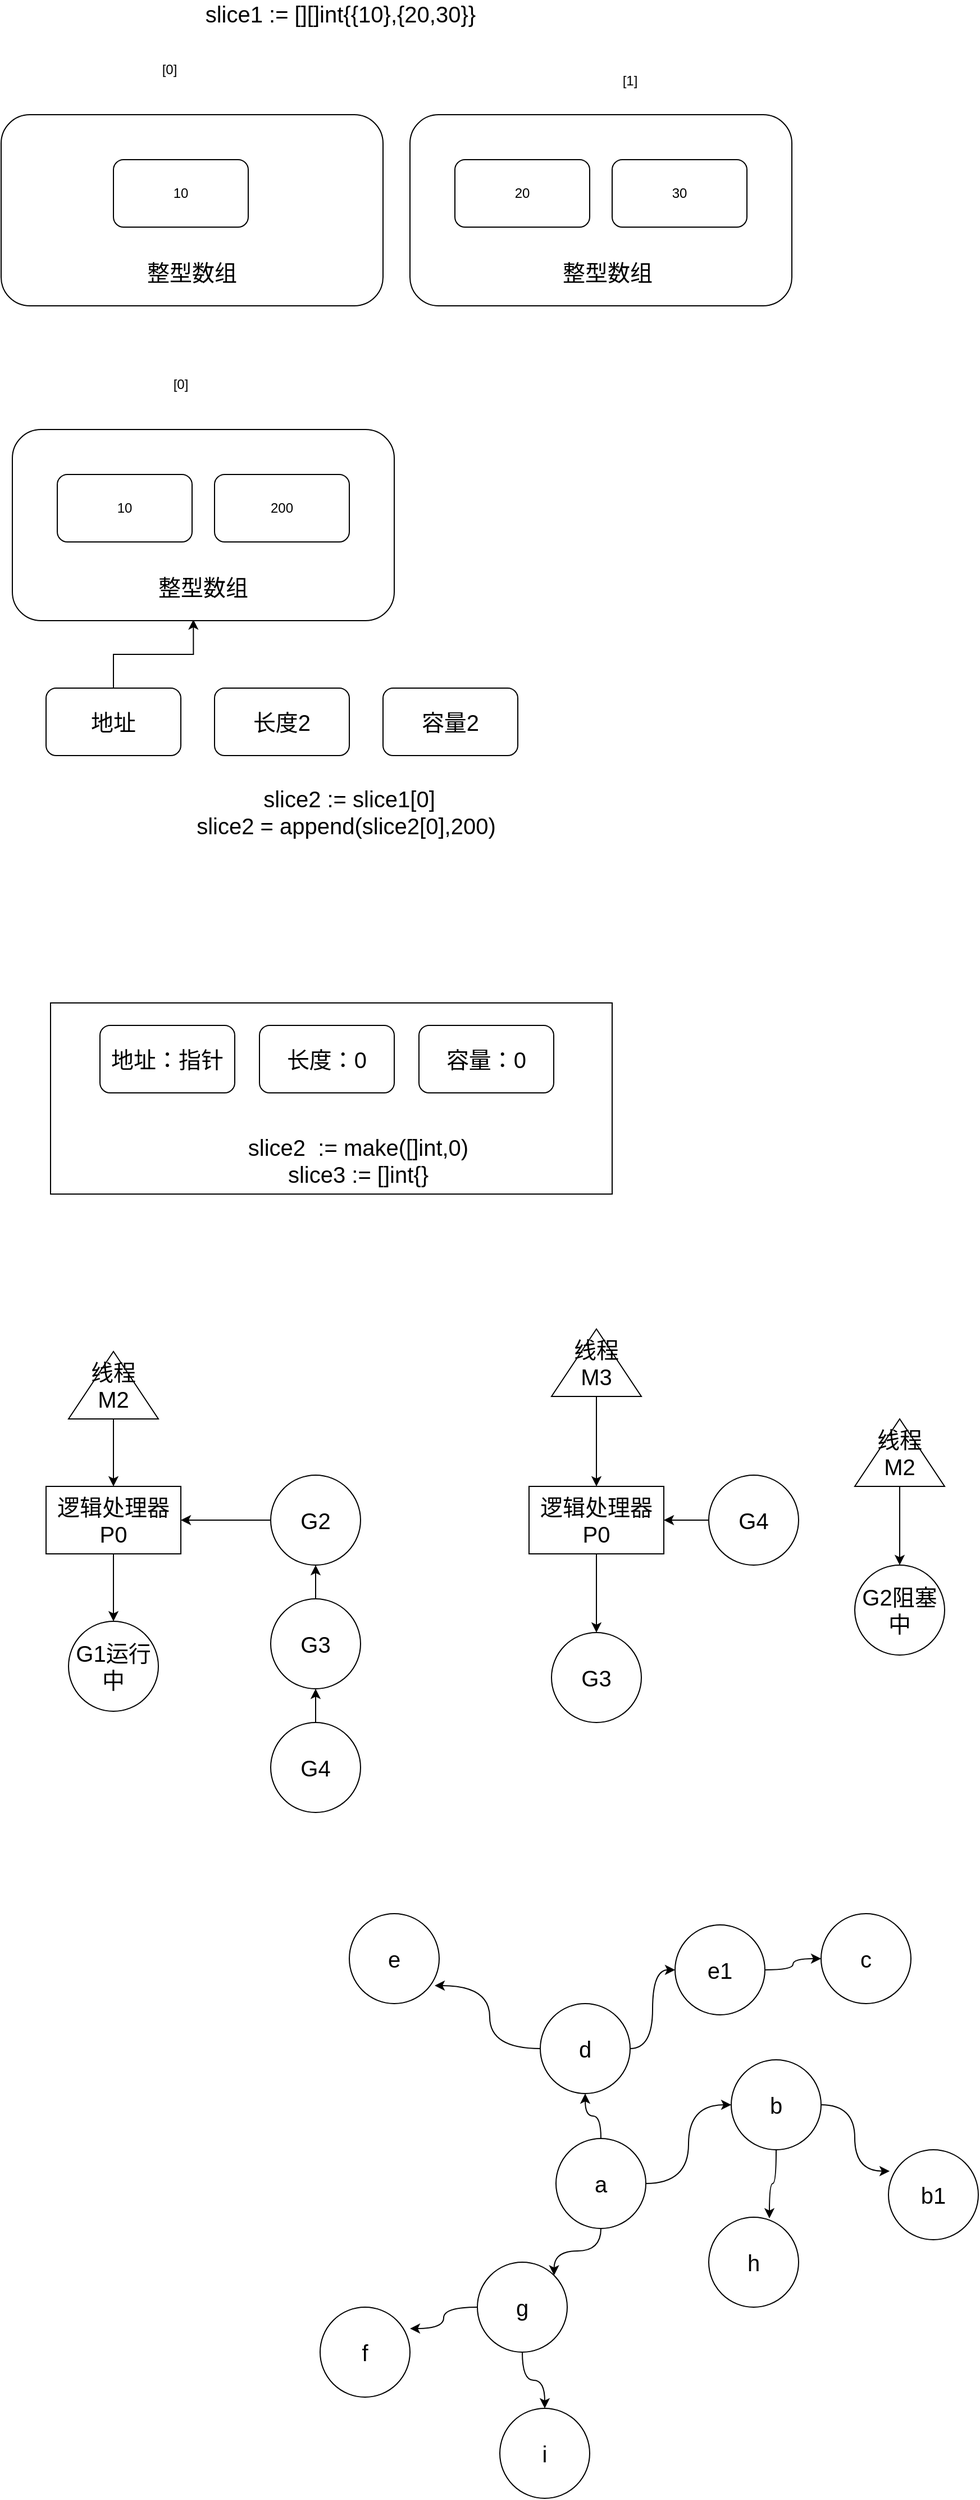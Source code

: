 <mxfile version="15.2.7" type="device"><diagram id="pUHhFXRCCKFfUGMkUqQl" name="第 1 页"><mxGraphModel dx="1736" dy="912" grid="1" gridSize="10" guides="1" tooltips="1" connect="1" arrows="1" fold="1" page="1" pageScale="1" pageWidth="827" pageHeight="1169" math="0" shadow="0"><root><mxCell id="0"/><mxCell id="1" parent="0"/><mxCell id="-vpH_cmP9iePX-M4iAEX-30" value="" style="rounded=0;whiteSpace=wrap;html=1;fontSize=20;" vertex="1" parent="1"><mxGeometry x="94" y="1060" width="500" height="170" as="geometry"/></mxCell><mxCell id="-vpH_cmP9iePX-M4iAEX-4" value="" style="rounded=1;whiteSpace=wrap;html=1;" vertex="1" parent="1"><mxGeometry x="50" y="270" width="340" height="170" as="geometry"/></mxCell><mxCell id="-vpH_cmP9iePX-M4iAEX-1" value="10" style="rounded=1;whiteSpace=wrap;html=1;" vertex="1" parent="1"><mxGeometry x="150" y="310" width="120" height="60" as="geometry"/></mxCell><mxCell id="-vpH_cmP9iePX-M4iAEX-5" value="" style="rounded=1;whiteSpace=wrap;html=1;" vertex="1" parent="1"><mxGeometry x="414" y="270" width="340" height="170" as="geometry"/></mxCell><mxCell id="-vpH_cmP9iePX-M4iAEX-6" value="20" style="rounded=1;whiteSpace=wrap;html=1;" vertex="1" parent="1"><mxGeometry x="454" y="310" width="120" height="60" as="geometry"/></mxCell><mxCell id="-vpH_cmP9iePX-M4iAEX-7" value="30" style="rounded=1;whiteSpace=wrap;html=1;" vertex="1" parent="1"><mxGeometry x="594" y="310" width="120" height="60" as="geometry"/></mxCell><mxCell id="-vpH_cmP9iePX-M4iAEX-8" value="[0]" style="text;html=1;strokeColor=none;fillColor=none;align=center;verticalAlign=middle;whiteSpace=wrap;rounded=0;" vertex="1" parent="1"><mxGeometry x="180" y="220" width="40" height="20" as="geometry"/></mxCell><mxCell id="-vpH_cmP9iePX-M4iAEX-9" value="[1]" style="text;html=1;strokeColor=none;fillColor=none;align=center;verticalAlign=middle;whiteSpace=wrap;rounded=0;" vertex="1" parent="1"><mxGeometry x="590" y="230" width="40" height="20" as="geometry"/></mxCell><mxCell id="-vpH_cmP9iePX-M4iAEX-10" value="slice1 := [][]int{{10},{20,30}}&amp;nbsp;" style="text;html=1;strokeColor=none;fillColor=none;align=center;verticalAlign=middle;whiteSpace=wrap;rounded=0;fontSize=20;" vertex="1" parent="1"><mxGeometry x="180" y="170" width="350" height="20" as="geometry"/></mxCell><mxCell id="-vpH_cmP9iePX-M4iAEX-11" value="整型数组" style="text;html=1;strokeColor=none;fillColor=none;align=center;verticalAlign=middle;whiteSpace=wrap;rounded=0;fontSize=20;" vertex="1" parent="1"><mxGeometry x="530" y="400" width="120" height="20" as="geometry"/></mxCell><mxCell id="-vpH_cmP9iePX-M4iAEX-12" value="整型数组" style="text;html=1;strokeColor=none;fillColor=none;align=center;verticalAlign=middle;whiteSpace=wrap;rounded=0;fontSize=20;" vertex="1" parent="1"><mxGeometry x="160" y="400" width="120" height="20" as="geometry"/></mxCell><mxCell id="-vpH_cmP9iePX-M4iAEX-24" style="edgeStyle=orthogonalEdgeStyle;rounded=0;orthogonalLoop=1;jettySize=auto;html=1;entryX=0.474;entryY=0.994;entryDx=0;entryDy=0;entryPerimeter=0;fontSize=20;" edge="1" parent="1" source="-vpH_cmP9iePX-M4iAEX-13" target="-vpH_cmP9iePX-M4iAEX-19"><mxGeometry relative="1" as="geometry"/></mxCell><mxCell id="-vpH_cmP9iePX-M4iAEX-13" value="地址" style="rounded=1;whiteSpace=wrap;html=1;fontSize=20;" vertex="1" parent="1"><mxGeometry x="90" y="780" width="120" height="60" as="geometry"/></mxCell><mxCell id="-vpH_cmP9iePX-M4iAEX-14" value="slice2 := slice1[0]&lt;br&gt;slice2 = append(slice2[0],200)&amp;nbsp;" style="text;html=1;strokeColor=none;fillColor=none;align=center;verticalAlign=middle;whiteSpace=wrap;rounded=0;fontSize=20;" vertex="1" parent="1"><mxGeometry x="70" y="880" width="580" height="20" as="geometry"/></mxCell><mxCell id="-vpH_cmP9iePX-M4iAEX-15" value="长度2" style="rounded=1;whiteSpace=wrap;html=1;fontSize=20;" vertex="1" parent="1"><mxGeometry x="240" y="780" width="120" height="60" as="geometry"/></mxCell><mxCell id="-vpH_cmP9iePX-M4iAEX-16" value="容量2" style="rounded=1;whiteSpace=wrap;html=1;fontSize=20;" vertex="1" parent="1"><mxGeometry x="390" y="780" width="120" height="60" as="geometry"/></mxCell><mxCell id="-vpH_cmP9iePX-M4iAEX-19" value="" style="rounded=1;whiteSpace=wrap;html=1;" vertex="1" parent="1"><mxGeometry x="60" y="550" width="340" height="170" as="geometry"/></mxCell><mxCell id="-vpH_cmP9iePX-M4iAEX-20" value="10" style="rounded=1;whiteSpace=wrap;html=1;" vertex="1" parent="1"><mxGeometry x="100" y="590" width="120" height="60" as="geometry"/></mxCell><mxCell id="-vpH_cmP9iePX-M4iAEX-21" value="[0]" style="text;html=1;strokeColor=none;fillColor=none;align=center;verticalAlign=middle;whiteSpace=wrap;rounded=0;" vertex="1" parent="1"><mxGeometry x="190" y="500" width="40" height="20" as="geometry"/></mxCell><mxCell id="-vpH_cmP9iePX-M4iAEX-22" value="整型数组" style="text;html=1;strokeColor=none;fillColor=none;align=center;verticalAlign=middle;whiteSpace=wrap;rounded=0;fontSize=20;" vertex="1" parent="1"><mxGeometry x="170" y="680" width="120" height="20" as="geometry"/></mxCell><mxCell id="-vpH_cmP9iePX-M4iAEX-23" value="200" style="rounded=1;whiteSpace=wrap;html=1;" vertex="1" parent="1"><mxGeometry x="240" y="590" width="120" height="60" as="geometry"/></mxCell><mxCell id="-vpH_cmP9iePX-M4iAEX-25" value="长度：0" style="rounded=1;whiteSpace=wrap;html=1;fontSize=20;" vertex="1" parent="1"><mxGeometry x="280" y="1080" width="120" height="60" as="geometry"/></mxCell><mxCell id="-vpH_cmP9iePX-M4iAEX-26" value="地址：指针" style="rounded=1;whiteSpace=wrap;html=1;fontSize=20;" vertex="1" parent="1"><mxGeometry x="138" y="1080" width="120" height="60" as="geometry"/></mxCell><mxCell id="-vpH_cmP9iePX-M4iAEX-27" value="容量：0" style="rounded=1;whiteSpace=wrap;html=1;fontSize=20;" vertex="1" parent="1"><mxGeometry x="422" y="1080" width="120" height="60" as="geometry"/></mxCell><mxCell id="-vpH_cmP9iePX-M4iAEX-28" value="slice2&amp;nbsp; := make([]int,0)&lt;br&gt;slice3 := []int{}" style="text;html=1;strokeColor=none;fillColor=none;align=center;verticalAlign=middle;whiteSpace=wrap;rounded=0;fontSize=20;" vertex="1" parent="1"><mxGeometry x="268" y="1160" width="200" height="80" as="geometry"/></mxCell><mxCell id="-vpH_cmP9iePX-M4iAEX-35" style="edgeStyle=orthogonalEdgeStyle;rounded=0;orthogonalLoop=1;jettySize=auto;html=1;entryX=0.5;entryY=0;entryDx=0;entryDy=0;fontSize=20;" edge="1" parent="1" source="-vpH_cmP9iePX-M4iAEX-32" target="-vpH_cmP9iePX-M4iAEX-33"><mxGeometry relative="1" as="geometry"/></mxCell><mxCell id="-vpH_cmP9iePX-M4iAEX-32" value="线程&lt;br&gt;M2" style="triangle;whiteSpace=wrap;html=1;fontSize=20;direction=north;" vertex="1" parent="1"><mxGeometry x="110" y="1370" width="80" height="60" as="geometry"/></mxCell><mxCell id="-vpH_cmP9iePX-M4iAEX-36" style="edgeStyle=orthogonalEdgeStyle;rounded=0;orthogonalLoop=1;jettySize=auto;html=1;entryX=0.5;entryY=0;entryDx=0;entryDy=0;fontSize=20;" edge="1" parent="1" source="-vpH_cmP9iePX-M4iAEX-33" target="-vpH_cmP9iePX-M4iAEX-34"><mxGeometry relative="1" as="geometry"/></mxCell><mxCell id="-vpH_cmP9iePX-M4iAEX-33" value="逻辑处理器&lt;br&gt;P0" style="rounded=0;whiteSpace=wrap;html=1;fontSize=20;" vertex="1" parent="1"><mxGeometry x="90" y="1490" width="120" height="60" as="geometry"/></mxCell><mxCell id="-vpH_cmP9iePX-M4iAEX-34" value="G1运行中" style="ellipse;whiteSpace=wrap;html=1;aspect=fixed;fontSize=20;" vertex="1" parent="1"><mxGeometry x="110" y="1610" width="80" height="80" as="geometry"/></mxCell><mxCell id="-vpH_cmP9iePX-M4iAEX-40" style="edgeStyle=orthogonalEdgeStyle;rounded=0;orthogonalLoop=1;jettySize=auto;html=1;fontSize=20;" edge="1" parent="1" source="-vpH_cmP9iePX-M4iAEX-37" target="-vpH_cmP9iePX-M4iAEX-33"><mxGeometry relative="1" as="geometry"/></mxCell><mxCell id="-vpH_cmP9iePX-M4iAEX-37" value="G2" style="ellipse;whiteSpace=wrap;html=1;aspect=fixed;fontSize=20;" vertex="1" parent="1"><mxGeometry x="290" y="1480" width="80" height="80" as="geometry"/></mxCell><mxCell id="-vpH_cmP9iePX-M4iAEX-41" style="edgeStyle=orthogonalEdgeStyle;rounded=0;orthogonalLoop=1;jettySize=auto;html=1;fontSize=20;" edge="1" parent="1" source="-vpH_cmP9iePX-M4iAEX-38" target="-vpH_cmP9iePX-M4iAEX-37"><mxGeometry relative="1" as="geometry"/></mxCell><mxCell id="-vpH_cmP9iePX-M4iAEX-38" value="G3" style="ellipse;whiteSpace=wrap;html=1;aspect=fixed;fontSize=20;" vertex="1" parent="1"><mxGeometry x="290" y="1590" width="80" height="80" as="geometry"/></mxCell><mxCell id="-vpH_cmP9iePX-M4iAEX-42" style="edgeStyle=orthogonalEdgeStyle;rounded=0;orthogonalLoop=1;jettySize=auto;html=1;fontSize=20;" edge="1" parent="1" source="-vpH_cmP9iePX-M4iAEX-39" target="-vpH_cmP9iePX-M4iAEX-38"><mxGeometry relative="1" as="geometry"/></mxCell><mxCell id="-vpH_cmP9iePX-M4iAEX-39" value="G4" style="ellipse;whiteSpace=wrap;html=1;aspect=fixed;fontSize=20;" vertex="1" parent="1"><mxGeometry x="290" y="1700" width="80" height="80" as="geometry"/></mxCell><mxCell id="-vpH_cmP9iePX-M4iAEX-53" style="edgeStyle=orthogonalEdgeStyle;rounded=0;orthogonalLoop=1;jettySize=auto;html=1;entryX=0.5;entryY=0;entryDx=0;entryDy=0;fontSize=20;" edge="1" parent="1" source="-vpH_cmP9iePX-M4iAEX-44" target="-vpH_cmP9iePX-M4iAEX-45"><mxGeometry relative="1" as="geometry"/></mxCell><mxCell id="-vpH_cmP9iePX-M4iAEX-44" value="线程&lt;br&gt;M3" style="triangle;whiteSpace=wrap;html=1;fontSize=20;direction=north;" vertex="1" parent="1"><mxGeometry x="540" y="1350" width="80" height="60" as="geometry"/></mxCell><mxCell id="-vpH_cmP9iePX-M4iAEX-54" style="edgeStyle=orthogonalEdgeStyle;rounded=0;orthogonalLoop=1;jettySize=auto;html=1;fontSize=20;" edge="1" parent="1" source="-vpH_cmP9iePX-M4iAEX-45" target="-vpH_cmP9iePX-M4iAEX-46"><mxGeometry relative="1" as="geometry"/></mxCell><mxCell id="-vpH_cmP9iePX-M4iAEX-45" value="逻辑处理器&lt;br&gt;P0" style="rounded=0;whiteSpace=wrap;html=1;fontSize=20;" vertex="1" parent="1"><mxGeometry x="520" y="1490" width="120" height="60" as="geometry"/></mxCell><mxCell id="-vpH_cmP9iePX-M4iAEX-46" value="G3" style="ellipse;whiteSpace=wrap;html=1;aspect=fixed;fontSize=20;" vertex="1" parent="1"><mxGeometry x="540" y="1620" width="80" height="80" as="geometry"/></mxCell><mxCell id="-vpH_cmP9iePX-M4iAEX-50" style="edgeStyle=orthogonalEdgeStyle;rounded=0;orthogonalLoop=1;jettySize=auto;html=1;fontSize=20;" edge="1" parent="1" source="-vpH_cmP9iePX-M4iAEX-48" target="-vpH_cmP9iePX-M4iAEX-49"><mxGeometry relative="1" as="geometry"/></mxCell><mxCell id="-vpH_cmP9iePX-M4iAEX-48" value="线程&lt;br&gt;M2" style="triangle;whiteSpace=wrap;html=1;fontSize=20;direction=north;" vertex="1" parent="1"><mxGeometry x="810" y="1430" width="80" height="60" as="geometry"/></mxCell><mxCell id="-vpH_cmP9iePX-M4iAEX-49" value="G2阻塞中" style="ellipse;whiteSpace=wrap;html=1;aspect=fixed;fontSize=20;" vertex="1" parent="1"><mxGeometry x="810" y="1560" width="80" height="80" as="geometry"/></mxCell><mxCell id="-vpH_cmP9iePX-M4iAEX-55" value="" style="edgeStyle=orthogonalEdgeStyle;rounded=0;orthogonalLoop=1;jettySize=auto;html=1;fontSize=20;" edge="1" parent="1" source="-vpH_cmP9iePX-M4iAEX-51" target="-vpH_cmP9iePX-M4iAEX-45"><mxGeometry relative="1" as="geometry"/></mxCell><mxCell id="-vpH_cmP9iePX-M4iAEX-51" value="G4" style="ellipse;whiteSpace=wrap;html=1;aspect=fixed;fontSize=20;" vertex="1" parent="1"><mxGeometry x="680" y="1480" width="80" height="80" as="geometry"/></mxCell><mxCell id="-vpH_cmP9iePX-M4iAEX-56" value="e" style="ellipse;whiteSpace=wrap;html=1;aspect=fixed;fontSize=20;" vertex="1" parent="1"><mxGeometry x="360" y="1870" width="80" height="80" as="geometry"/></mxCell><mxCell id="-vpH_cmP9iePX-M4iAEX-70" style="edgeStyle=orthogonalEdgeStyle;curved=1;sketch=0;orthogonalLoop=1;jettySize=auto;html=1;entryX=0.95;entryY=0.8;entryDx=0;entryDy=0;entryPerimeter=0;fontSize=20;" edge="1" parent="1" source="-vpH_cmP9iePX-M4iAEX-57" target="-vpH_cmP9iePX-M4iAEX-56"><mxGeometry relative="1" as="geometry"/></mxCell><mxCell id="-vpH_cmP9iePX-M4iAEX-71" style="edgeStyle=orthogonalEdgeStyle;curved=1;sketch=0;orthogonalLoop=1;jettySize=auto;html=1;fontSize=20;" edge="1" parent="1" source="-vpH_cmP9iePX-M4iAEX-57" target="-vpH_cmP9iePX-M4iAEX-63"><mxGeometry relative="1" as="geometry"/></mxCell><mxCell id="-vpH_cmP9iePX-M4iAEX-57" value="d" style="ellipse;whiteSpace=wrap;html=1;aspect=fixed;fontSize=20;" vertex="1" parent="1"><mxGeometry x="530" y="1950" width="80" height="80" as="geometry"/></mxCell><mxCell id="-vpH_cmP9iePX-M4iAEX-68" style="edgeStyle=orthogonalEdgeStyle;curved=1;sketch=0;orthogonalLoop=1;jettySize=auto;html=1;entryX=1;entryY=0;entryDx=0;entryDy=0;fontSize=20;" edge="1" parent="1" source="-vpH_cmP9iePX-M4iAEX-58" target="-vpH_cmP9iePX-M4iAEX-61"><mxGeometry relative="1" as="geometry"/></mxCell><mxCell id="-vpH_cmP9iePX-M4iAEX-69" style="edgeStyle=orthogonalEdgeStyle;curved=1;sketch=0;orthogonalLoop=1;jettySize=auto;html=1;fontSize=20;" edge="1" parent="1" source="-vpH_cmP9iePX-M4iAEX-58" target="-vpH_cmP9iePX-M4iAEX-57"><mxGeometry relative="1" as="geometry"/></mxCell><mxCell id="-vpH_cmP9iePX-M4iAEX-72" style="edgeStyle=orthogonalEdgeStyle;curved=1;sketch=0;orthogonalLoop=1;jettySize=auto;html=1;fontSize=20;" edge="1" parent="1" source="-vpH_cmP9iePX-M4iAEX-58" target="-vpH_cmP9iePX-M4iAEX-59"><mxGeometry relative="1" as="geometry"/></mxCell><mxCell id="-vpH_cmP9iePX-M4iAEX-58" value="a" style="ellipse;whiteSpace=wrap;html=1;aspect=fixed;fontSize=20;" vertex="1" parent="1"><mxGeometry x="544" y="2070" width="80" height="80" as="geometry"/></mxCell><mxCell id="-vpH_cmP9iePX-M4iAEX-73" style="edgeStyle=orthogonalEdgeStyle;curved=1;sketch=0;orthogonalLoop=1;jettySize=auto;html=1;entryX=0.013;entryY=0.238;entryDx=0;entryDy=0;entryPerimeter=0;fontSize=20;" edge="1" parent="1" source="-vpH_cmP9iePX-M4iAEX-59" target="-vpH_cmP9iePX-M4iAEX-64"><mxGeometry relative="1" as="geometry"/></mxCell><mxCell id="-vpH_cmP9iePX-M4iAEX-74" style="edgeStyle=orthogonalEdgeStyle;curved=1;sketch=0;orthogonalLoop=1;jettySize=auto;html=1;entryX=0.675;entryY=0.013;entryDx=0;entryDy=0;entryPerimeter=0;fontSize=20;" edge="1" parent="1" source="-vpH_cmP9iePX-M4iAEX-59" target="-vpH_cmP9iePX-M4iAEX-60"><mxGeometry relative="1" as="geometry"/></mxCell><mxCell id="-vpH_cmP9iePX-M4iAEX-59" value="b" style="ellipse;whiteSpace=wrap;html=1;aspect=fixed;fontSize=20;" vertex="1" parent="1"><mxGeometry x="700" y="2000" width="80" height="80" as="geometry"/></mxCell><mxCell id="-vpH_cmP9iePX-M4iAEX-60" value="h" style="ellipse;whiteSpace=wrap;html=1;aspect=fixed;fontSize=20;" vertex="1" parent="1"><mxGeometry x="680" y="2140" width="80" height="80" as="geometry"/></mxCell><mxCell id="-vpH_cmP9iePX-M4iAEX-66" style="edgeStyle=orthogonalEdgeStyle;orthogonalLoop=1;jettySize=auto;html=1;entryX=1;entryY=0.238;entryDx=0;entryDy=0;entryPerimeter=0;fontSize=20;curved=1;" edge="1" parent="1" source="-vpH_cmP9iePX-M4iAEX-61" target="-vpH_cmP9iePX-M4iAEX-62"><mxGeometry relative="1" as="geometry"/></mxCell><mxCell id="-vpH_cmP9iePX-M4iAEX-67" style="edgeStyle=orthogonalEdgeStyle;orthogonalLoop=1;jettySize=auto;html=1;fontSize=20;sketch=0;curved=1;" edge="1" parent="1" source="-vpH_cmP9iePX-M4iAEX-61" target="-vpH_cmP9iePX-M4iAEX-65"><mxGeometry relative="1" as="geometry"/></mxCell><mxCell id="-vpH_cmP9iePX-M4iAEX-61" value="g" style="ellipse;whiteSpace=wrap;html=1;aspect=fixed;fontSize=20;" vertex="1" parent="1"><mxGeometry x="474" y="2180" width="80" height="80" as="geometry"/></mxCell><mxCell id="-vpH_cmP9iePX-M4iAEX-62" value="f" style="ellipse;whiteSpace=wrap;html=1;aspect=fixed;fontSize=20;" vertex="1" parent="1"><mxGeometry x="334" y="2220" width="80" height="80" as="geometry"/></mxCell><mxCell id="-vpH_cmP9iePX-M4iAEX-77" style="edgeStyle=orthogonalEdgeStyle;curved=1;sketch=0;orthogonalLoop=1;jettySize=auto;html=1;fontSize=20;" edge="1" parent="1" source="-vpH_cmP9iePX-M4iAEX-63" target="-vpH_cmP9iePX-M4iAEX-75"><mxGeometry relative="1" as="geometry"/></mxCell><mxCell id="-vpH_cmP9iePX-M4iAEX-63" value="e1" style="ellipse;whiteSpace=wrap;html=1;aspect=fixed;fontSize=20;" vertex="1" parent="1"><mxGeometry x="650" y="1880" width="80" height="80" as="geometry"/></mxCell><mxCell id="-vpH_cmP9iePX-M4iAEX-64" value="b1" style="ellipse;whiteSpace=wrap;html=1;aspect=fixed;fontSize=20;" vertex="1" parent="1"><mxGeometry x="840" y="2080" width="80" height="80" as="geometry"/></mxCell><mxCell id="-vpH_cmP9iePX-M4iAEX-65" value="i" style="ellipse;whiteSpace=wrap;html=1;aspect=fixed;fontSize=20;" vertex="1" parent="1"><mxGeometry x="494" y="2310" width="80" height="80" as="geometry"/></mxCell><mxCell id="-vpH_cmP9iePX-M4iAEX-75" value="c" style="ellipse;whiteSpace=wrap;html=1;aspect=fixed;fontSize=20;" vertex="1" parent="1"><mxGeometry x="780" y="1870" width="80" height="80" as="geometry"/></mxCell></root></mxGraphModel></diagram></mxfile>